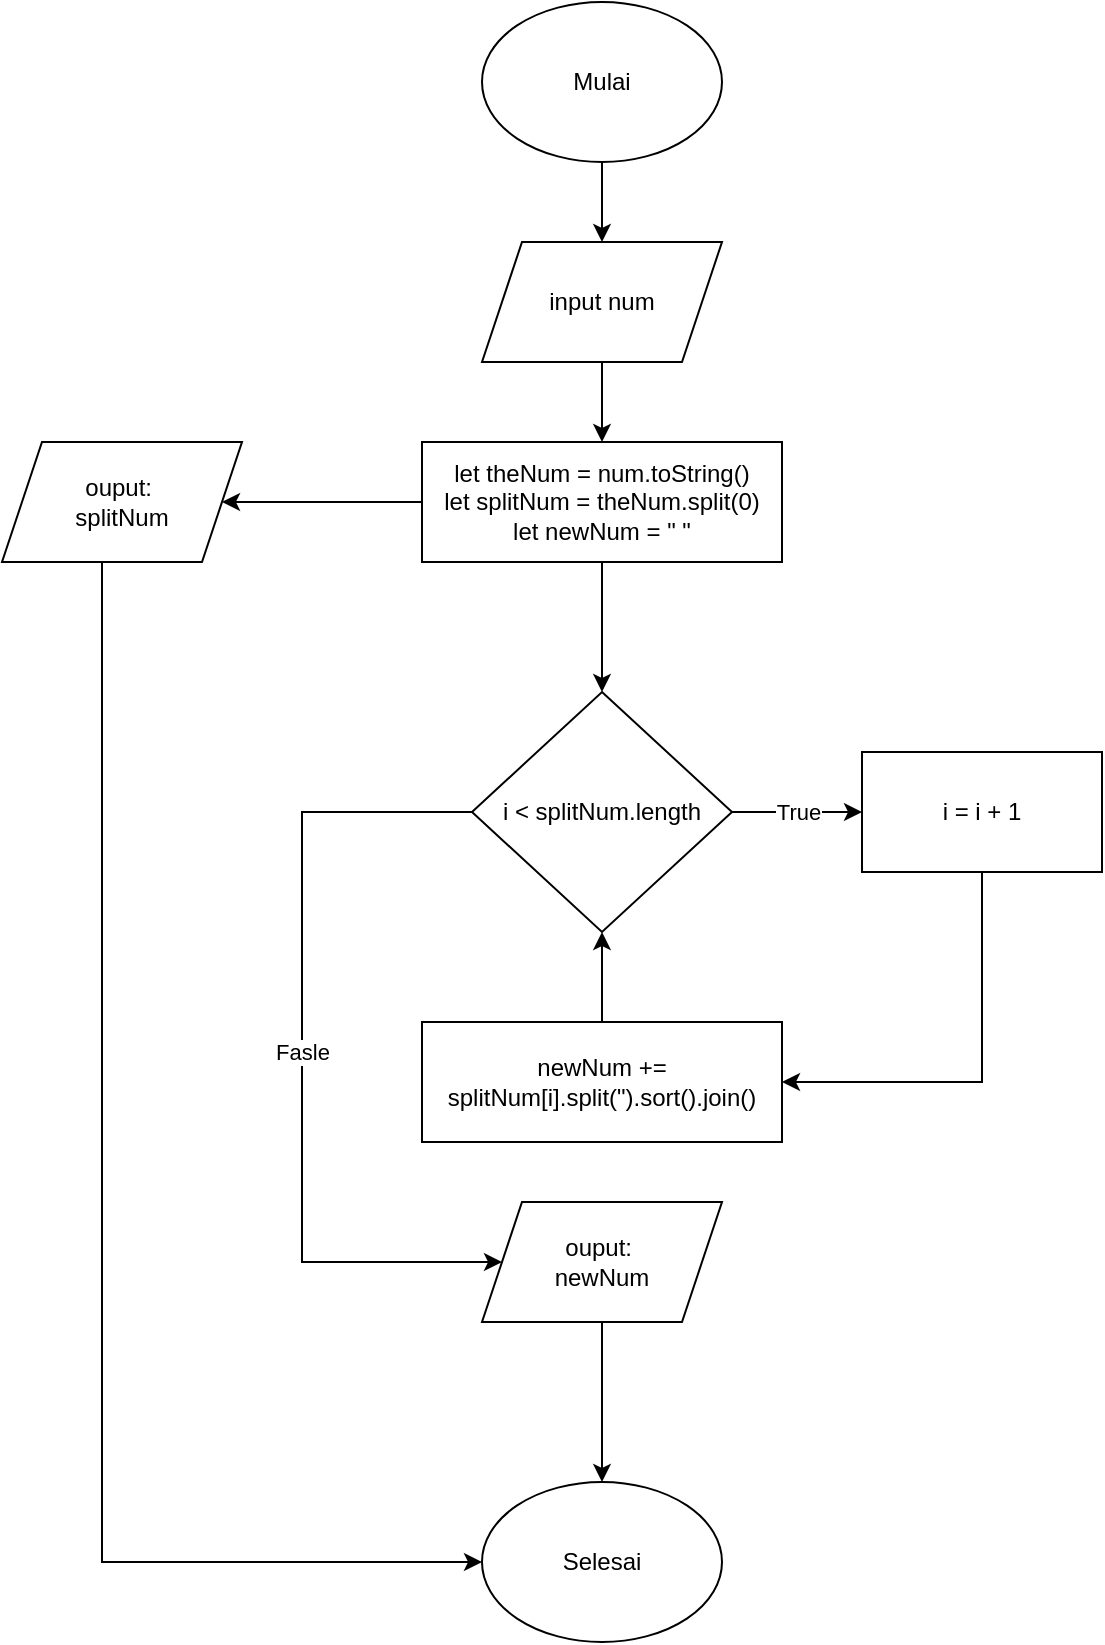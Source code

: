 <mxfile version="17.1.3" type="device"><diagram id="oRQjEVCekwX1J531Vors" name="Page-1"><mxGraphModel dx="744" dy="376" grid="1" gridSize="10" guides="1" tooltips="1" connect="1" arrows="1" fold="1" page="1" pageScale="1" pageWidth="827" pageHeight="1169" math="0" shadow="0"><root><mxCell id="0"/><mxCell id="1" parent="0"/><mxCell id="ICIbxnGby5qIp68pew2s-22" style="edgeStyle=orthogonalEdgeStyle;rounded=0;orthogonalLoop=1;jettySize=auto;html=1;" parent="1" source="ICIbxnGby5qIp68pew2s-1" target="ICIbxnGby5qIp68pew2s-3" edge="1"><mxGeometry relative="1" as="geometry"/></mxCell><mxCell id="ICIbxnGby5qIp68pew2s-1" value="Mulai" style="ellipse;whiteSpace=wrap;html=1;" parent="1" vertex="1"><mxGeometry x="320" y="180" width="120" height="80" as="geometry"/></mxCell><mxCell id="ICIbxnGby5qIp68pew2s-12" style="edgeStyle=orthogonalEdgeStyle;rounded=0;orthogonalLoop=1;jettySize=auto;html=1;" parent="1" source="ICIbxnGby5qIp68pew2s-2" target="ICIbxnGby5qIp68pew2s-4" edge="1"><mxGeometry relative="1" as="geometry"/></mxCell><mxCell id="ICIbxnGby5qIp68pew2s-15" style="edgeStyle=orthogonalEdgeStyle;rounded=0;orthogonalLoop=1;jettySize=auto;html=1;" parent="1" source="ICIbxnGby5qIp68pew2s-2" target="ICIbxnGby5qIp68pew2s-6" edge="1"><mxGeometry relative="1" as="geometry"/></mxCell><mxCell id="ICIbxnGby5qIp68pew2s-2" value="let theNum = num.toString()&lt;br&gt;let splitNum = theNum.split(0)&lt;br&gt;let newNum = &quot; &quot;" style="rounded=0;whiteSpace=wrap;html=1;" parent="1" vertex="1"><mxGeometry x="290" y="400" width="180" height="60" as="geometry"/></mxCell><mxCell id="ICIbxnGby5qIp68pew2s-23" style="edgeStyle=orthogonalEdgeStyle;rounded=0;orthogonalLoop=1;jettySize=auto;html=1;entryX=0.5;entryY=0;entryDx=0;entryDy=0;" parent="1" source="ICIbxnGby5qIp68pew2s-3" target="ICIbxnGby5qIp68pew2s-2" edge="1"><mxGeometry relative="1" as="geometry"/></mxCell><mxCell id="ICIbxnGby5qIp68pew2s-3" value="input num" style="shape=parallelogram;perimeter=parallelogramPerimeter;whiteSpace=wrap;html=1;fixedSize=1;" parent="1" vertex="1"><mxGeometry x="320" y="300" width="120" height="60" as="geometry"/></mxCell><mxCell id="ICIbxnGby5qIp68pew2s-8" value="True" style="edgeStyle=orthogonalEdgeStyle;rounded=0;orthogonalLoop=1;jettySize=auto;html=1;" parent="1" source="ICIbxnGby5qIp68pew2s-4" target="ICIbxnGby5qIp68pew2s-7" edge="1"><mxGeometry relative="1" as="geometry"><Array as="points"><mxPoint x="480" y="585"/><mxPoint x="480" y="585"/></Array></mxGeometry></mxCell><mxCell id="6BWUL46L1S3-LI-T5kUP-1" value="Fasle" style="edgeStyle=orthogonalEdgeStyle;rounded=0;orthogonalLoop=1;jettySize=auto;html=1;exitX=0;exitY=0.5;exitDx=0;exitDy=0;entryX=0;entryY=0.5;entryDx=0;entryDy=0;" edge="1" parent="1" source="ICIbxnGby5qIp68pew2s-4" target="ICIbxnGby5qIp68pew2s-14"><mxGeometry relative="1" as="geometry"><Array as="points"><mxPoint x="230" y="585"/><mxPoint x="230" y="810"/></Array></mxGeometry></mxCell><mxCell id="ICIbxnGby5qIp68pew2s-4" value="i &amp;lt; splitNum.length" style="rhombus;whiteSpace=wrap;html=1;" parent="1" vertex="1"><mxGeometry x="315" y="525" width="130" height="120" as="geometry"/></mxCell><mxCell id="ICIbxnGby5qIp68pew2s-5" value="Selesai" style="ellipse;whiteSpace=wrap;html=1;" parent="1" vertex="1"><mxGeometry x="320" y="920" width="120" height="80" as="geometry"/></mxCell><mxCell id="ICIbxnGby5qIp68pew2s-18" style="edgeStyle=orthogonalEdgeStyle;rounded=0;orthogonalLoop=1;jettySize=auto;html=1;entryX=0;entryY=0.5;entryDx=0;entryDy=0;" parent="1" source="ICIbxnGby5qIp68pew2s-6" target="ICIbxnGby5qIp68pew2s-5" edge="1"><mxGeometry relative="1" as="geometry"><Array as="points"><mxPoint x="130" y="960"/></Array></mxGeometry></mxCell><mxCell id="ICIbxnGby5qIp68pew2s-6" value="ouput:&amp;nbsp;&lt;br&gt;splitNum" style="shape=parallelogram;perimeter=parallelogramPerimeter;whiteSpace=wrap;html=1;fixedSize=1;" parent="1" vertex="1"><mxGeometry x="80" y="400" width="120" height="60" as="geometry"/></mxCell><mxCell id="ICIbxnGby5qIp68pew2s-10" value="" style="edgeStyle=orthogonalEdgeStyle;rounded=0;orthogonalLoop=1;jettySize=auto;html=1;" parent="1" source="ICIbxnGby5qIp68pew2s-7" target="ICIbxnGby5qIp68pew2s-9" edge="1"><mxGeometry relative="1" as="geometry"><Array as="points"><mxPoint x="570" y="720"/></Array></mxGeometry></mxCell><mxCell id="ICIbxnGby5qIp68pew2s-7" value="i = i + 1" style="whiteSpace=wrap;html=1;" parent="1" vertex="1"><mxGeometry x="510" y="555" width="120" height="60" as="geometry"/></mxCell><mxCell id="ICIbxnGby5qIp68pew2s-13" style="edgeStyle=orthogonalEdgeStyle;rounded=0;orthogonalLoop=1;jettySize=auto;html=1;entryX=0.5;entryY=1;entryDx=0;entryDy=0;" parent="1" source="ICIbxnGby5qIp68pew2s-9" target="ICIbxnGby5qIp68pew2s-4" edge="1"><mxGeometry relative="1" as="geometry"/></mxCell><mxCell id="ICIbxnGby5qIp68pew2s-9" value="newNum += splitNum[i].split(&quot;).sort().join()" style="whiteSpace=wrap;html=1;" parent="1" vertex="1"><mxGeometry x="290" y="690" width="180" height="60" as="geometry"/></mxCell><mxCell id="6BWUL46L1S3-LI-T5kUP-2" style="edgeStyle=orthogonalEdgeStyle;rounded=0;orthogonalLoop=1;jettySize=auto;html=1;" edge="1" parent="1" source="ICIbxnGby5qIp68pew2s-14" target="ICIbxnGby5qIp68pew2s-5"><mxGeometry relative="1" as="geometry"/></mxCell><mxCell id="ICIbxnGby5qIp68pew2s-14" value="ouput:&amp;nbsp;&lt;br&gt;newNum" style="shape=parallelogram;perimeter=parallelogramPerimeter;whiteSpace=wrap;html=1;fixedSize=1;" parent="1" vertex="1"><mxGeometry x="320" y="780" width="120" height="60" as="geometry"/></mxCell></root></mxGraphModel></diagram></mxfile>